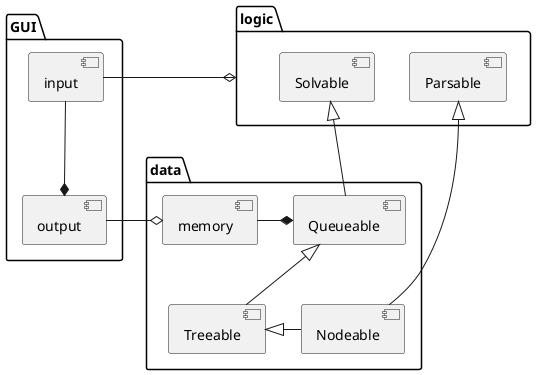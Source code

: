 @startuml

package GUI {
    component output
    component input
}

package logic {
    component Solvable
    component Parsable
}

package data {
    component memory
    component Queueable
    component Treeable
    component Nodeable
}

[input]     -right-o     logic
[output]    *-up-      [input]
[output]    -right-o     [memory]
[memory]    -right-*    [Queueable]

[Solvable]  <|-down-    [Queueable]
[Queueable] <|-down-    [Treeable]

[Treeable]  <|-right-    [Nodeable]
[Parsable]  <|-down-     [Nodeable]

@enduml